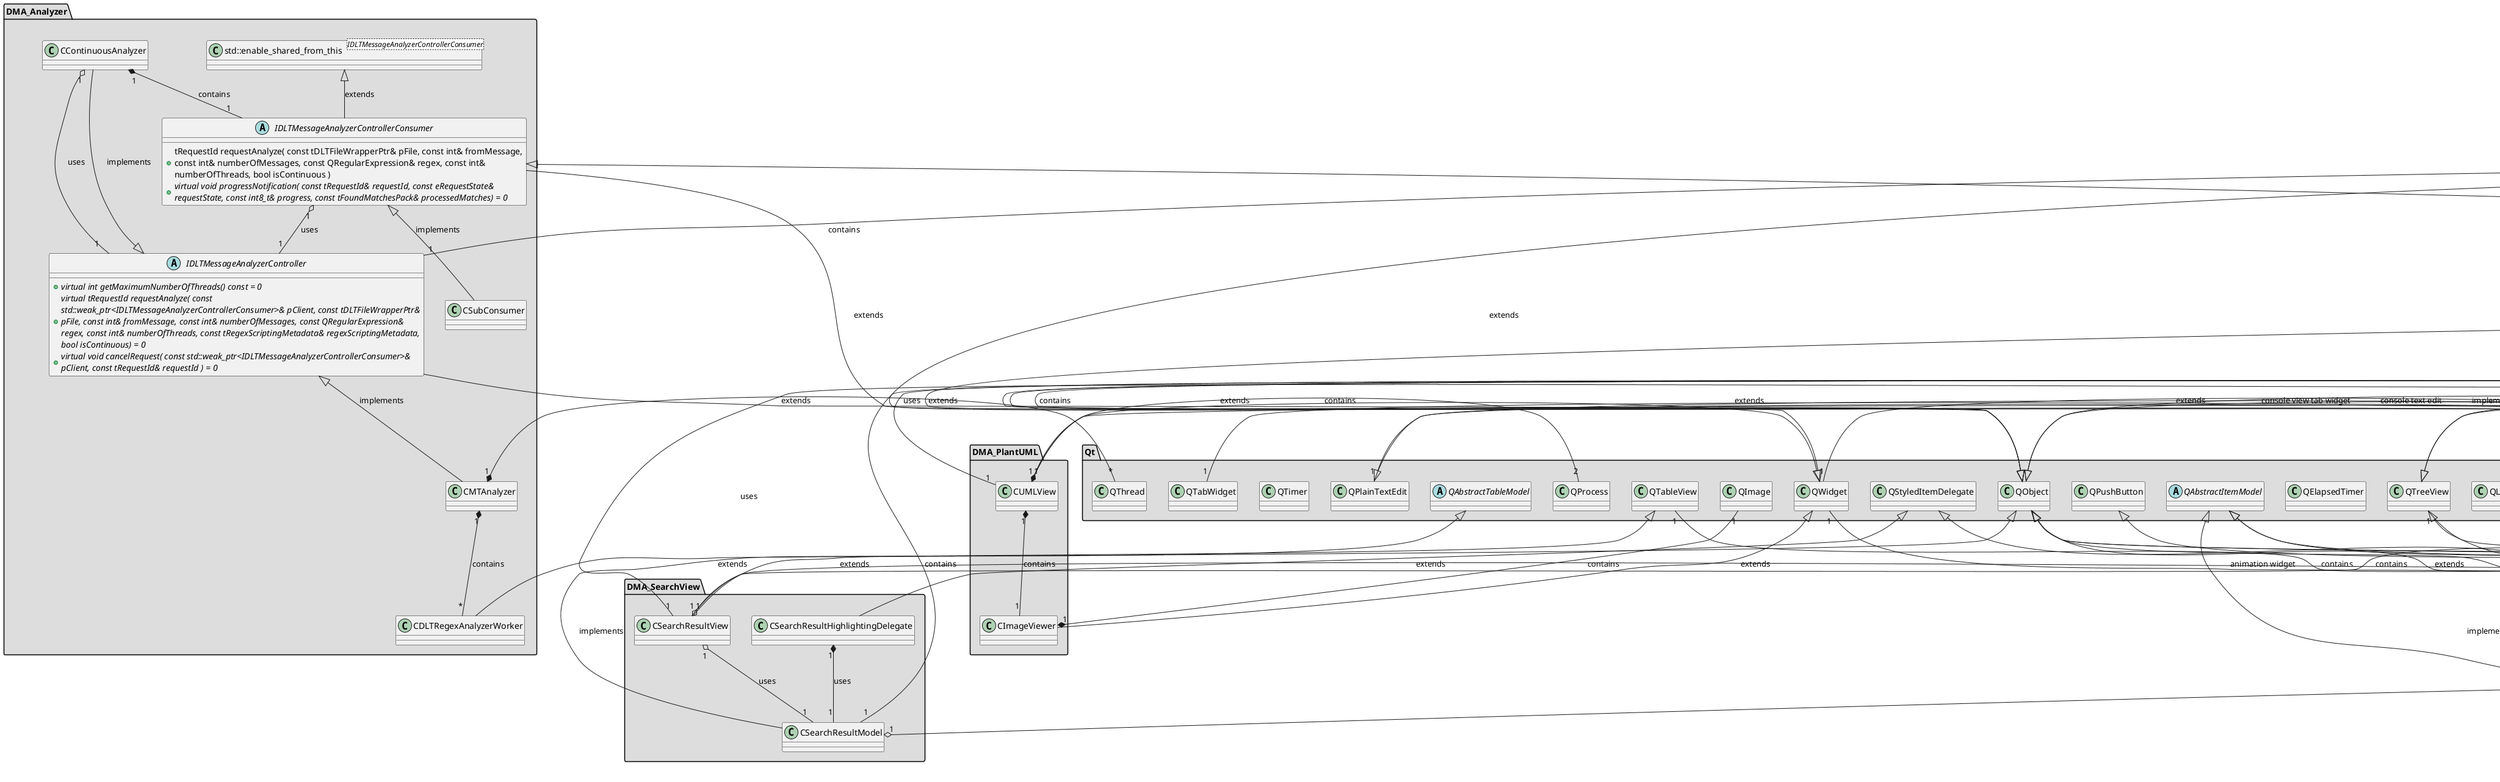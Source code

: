 
@startuml

skinparam wrapWidth 600
package "DLT" #DDDDDD
{

interface "QDLTPluginInterface"
{
}

class "QDltFile"
{
}

class "QDltMsg"
{
}

class "QDltPlugin"
{
}

interface "QDltPluginControlInterface"
{
}

class "QDltPluginManager"
{
}

interface "QDltPluginViewerInterface"
{
}

class "QFileSystemWatcher"
{
}

}

package "DMA_Analyzer" #DDDDDD
{

class "CContinuousAnalyzer"
{
}

class "CDLTRegexAnalyzerWorker"
{
}

class "CMTAnalyzer"
{
}

class "CSubConsumer"
{
}

abstract class "IDLTMessageAnalyzerController"
{
    + {abstract} virtual int getMaximumNumberOfThreads() const = 0
    + {abstract} virtual tRequestId requestAnalyze( const std::weak_ptr<IDLTMessageAnalyzerControllerConsumer>& pClient, const tDLTFileWrapperPtr& pFile, const int& fromMessage, const int& numberOfMessages, const QRegularExpression& regex, const int& numberOfThreads, const tRegexScriptingMetadata& regexScriptingMetadata, bool isContinuous) = 0
    + {abstract} virtual void cancelRequest( const std::weak_ptr<IDLTMessageAnalyzerControllerConsumer>& pClient, const tRequestId& requestId ) = 0
}

abstract class "IDLTMessageAnalyzerControllerConsumer"
{
    + tRequestId requestAnalyze( const tDLTFileWrapperPtr& pFile, const int& fromMessage, const int& numberOfMessages, const QRegularExpression& regex, const int& numberOfThreads, bool isContinuous )
    + {abstract} virtual void progressNotification( const tRequestId& requestId, const eRequestState& requestState, const int8_t& progress, const tFoundMatchesPack& processedMatches) = 0
}

class "std::enable_shared_from_this<IDLTMessageAnalyzerControllerConsumer>" as std::enable_shared_from_this_IDLTMessageAnalyzerControllerConsumer_
{
}

}

package "DMA_Common" #DDDDDD
{

class "CBGColorAnimation"
{
}

class "CRegexDirectoryMonitor"
{
}

class "CTableMemoryJumper"
{
}

class "CTreeItem"
{
}

}

package "DMA_DLTWrappers" #DDDDDD
{

class "CDLTFileWrapper"
{
}

class "CDLTMsgWrapper"
{
}

}

package "DMA_FiltersView" #DDDDDD
{

class "CFilterItemDelegate"
{
}

class "CFiltersModel"
{
}

class "CFiltersView"
{
}

}

package "DMA_GroupedView" #DDDDDD
{

class "CGroupedView"
{
}

class "CGroupedViewModel"
{
}

}

package "DMA_Log" #DDDDDD
{

class "CConsoleCtrl"<< (S,#FF7700) Singleton >>
{
}

class "CConsoleInputProcessor"
{
}

class "CConsoleView"
{
}

}

package "DMA_Logo" #DDDDDD
{

class "CLogo"
{
}

}

package "DMA_PatternsView" #DDDDDD
{

class "CPatternsModel"
{
}

class "CPatternsView"
{
}

}

package "DMA_PlantUML" #DDDDDD
{

class "CImageViewer"
{
}

class "CUMLView"
{
}

}

package "DMA_Root" #DDDDDD
{

class "CDLTMessageAnalyzer"
{
}

class "DLTMessageAnalyzerPlugin"
{
}

class "Form"
{
}

class "Ui::Form"
{
}

}

package "DMA_SearchView" #DDDDDD
{

class "CSearchResultHighlightingDelegate"
{
}

class "CSearchResultModel"
{
}

class "CSearchResultView"
{
}

}

package "DMA_Settings" #DDDDDD
{

abstract class "CSettingItem"
{
    + virtual const QString& getKey() override
    + virtual const tUpdateSettingsFileFunc& getUpdateFileFunc() override
}

class "CSettingsManager"<< (S,#FF7700) Singleton >>
{
}

abstract class "ISettingItem"
{
    + {abstract} virtual QJsonObject writeData() const = 0
    + {abstract} virtual bool readData( const QJsonValueRef& setting ) = 0
    + {abstract} virtual const QString& getKey() = 0
    + {abstract} virtual const tUpdateSettingsFileFunc& getUpdateFileFunc() = 0
    + {abstract} virtual tGeneralUpdateDataFunc getGeneralUpdateDataFunc() = 0
}

class "TSettingItem<T>" as TSettingItem_T_
{
    + virtual QJsonObject writeData() const override
    + virtual bool readData( const QJsonValueRef& setting ) override
    + virtual tGeneralUpdateDataFunc getGeneralUpdateDataFunc() override
}

}

package "Qt" #DDDDDD
{

abstract class "QAbstractItemModel"
{
}

abstract class "QAbstractTableModel"
{
}

class "QElapsedTimer"
{
}

class "QImage"
{
}

class "QLineEdit"
{
}

class "QObject"
{
}

class "QPlainTextEdit"
{
}

class "QProcess"
{
}

class "QPushButton"
{
}

class "QStyledItemDelegate"
{
}

class "QTabWidget"
{
}

class "QTableView"
{
}

class "QThread"
{
}

class "QTimer"
{
}

class "QTreeView"
{
}

class "QWidget"
{
}

}

'====================Inheritance section====================
IDLTMessageAnalyzerController <|-- CContinuousAnalyzer : implements
QObject <|-- CDLTRegexAnalyzerWorker : extends
IDLTMessageAnalyzerController <|-- CMTAnalyzer : implements
IDLTMessageAnalyzerControllerConsumer <|-- CSubConsumer : implements
QObject <|-- IDLTMessageAnalyzerController : extends
QObject <|-- IDLTMessageAnalyzerControllerConsumer : extends
std::enable_shared_from_this_IDLTMessageAnalyzerControllerConsumer_ <|-- IDLTMessageAnalyzerControllerConsumer : extends
QObject <|-- CBGColorAnimation : extends
QObject <|-- CRegexDirectoryMonitor : extends
QObject <|-- CDLTFileWrapper : extends
QStyledItemDelegate <|-- CFilterItemDelegate : extends
QAbstractItemModel <|-- CFiltersModel : implements
QTreeView <|-- CFiltersView : implements
QTreeView <|-- CGroupedView : extends
QAbstractItemModel <|-- CGroupedViewModel : implements
QObject <|-- CConsoleCtrl : extends
QObject <|-- CConsoleInputProcessor : extends
QPlainTextEdit <|-- CConsoleView : extends
QPushButton <|-- CLogo : extends
QAbstractItemModel <|-- CPatternsModel : implements
QTreeView <|-- CPatternsView : extends
QWidget <|-- CImageViewer : extends
QWidget <|-- CUMLView : extends
IDLTMessageAnalyzerControllerConsumer <|-- CDLTMessageAnalyzer : implements
QDLTPluginInterface <|-- DLTMessageAnalyzerPlugin : implements
QDltPluginControlInterface <|-- DLTMessageAnalyzerPlugin : implements
QDltPluginViewerInterface <|-- DLTMessageAnalyzerPlugin : implements
QObject <|-- DLTMessageAnalyzerPlugin : extends
QWidget <|-- Form : extends
QStyledItemDelegate <|-- CSearchResultHighlightingDelegate : extends
QAbstractTableModel <|-- CSearchResultModel : implements
QTableView <|-- CSearchResultView : extends
ISettingItem <|-- CSettingItem : partially implements
QObject <|-- CSettingsManager : extends
CSettingItem <|-- TSettingItem_T_ : extends

'====================Dependencies section====================
CContinuousAnalyzer "1" o-- "1" IDLTMessageAnalyzerController : uses
CContinuousAnalyzer "1" *-- "1" IDLTMessageAnalyzerControllerConsumer : contains
CMTAnalyzer "1" *-- "*" CDLTRegexAnalyzerWorker : contains
CMTAnalyzer "1" *-- "*" QThread : contains
IDLTMessageAnalyzerControllerConsumer "1" o-- "1" IDLTMessageAnalyzerController : uses
CBGColorAnimation "1" o-- "1" QWidget : animation widget
CRegexDirectoryMonitor "1" *-- "1" QFileSystemWatcher : contains
CTableMemoryJumper "1" o-- "1" QTableView : contains
CTreeItem "1" *-- "*" CTreeItem : contains
CDLTFileWrapper "1" *-- "*" CDLTMsgWrapper : cache
CDLTFileWrapper "1" o-- "1" QDltFile : uses
CDLTMsgWrapper "1" --> "1" QDltMsg : uses
CFilterItemDelegate "1" o-- "1" CFiltersModel : uses
CFilterItemDelegate "1" o-- "1" QCompleter : uses
CFilterItemDelegate "1" o-- "1" QTreeView : parent view
CFiltersModel "1" *-- "*" CTreeItem : contains
CFiltersView "1" *-- "1" CFilterItemDelegate : contains
CFiltersView "1" o-- "1" CFiltersModel : uses
CFiltersView "1" o-- "1" QLineEdit : regex input field
CGroupedViewModel "1" *-- "*" CTreeItem : contains
CConsoleCtrl "1" o-- "1" QPlainTextEdit : console text edit
CConsoleCtrl "1" o-- "1" QTabWidget : console view tab widget
CConsoleCtrl "1" o-- "1" QWidget : console tab
CConsoleInputProcessor "1" o-- "1" QLineEdit : console input
CPatternsModel "1" *-- "*" CTreeItem : contains
CPatternsView "1" o-- "1" CPatternsModel : uses
CPatternsView "1" *-- "1" CTreeRepresentationDelegate : contains
CPatternsView "1" o-- "1" QLineEdit : patterns search input
CImageViewer "1" *-- "1" QImage : contains
CUMLView "1" *-- "1" CImageViewer : contains
CUMLView "1" *-- "2" QProcess : contains
CDLTMessageAnalyzer "1" --> "1" CBGColorAnimation : uses
CDLTMessageAnalyzer "1" *-- "1" CConsoleInputProcessor : contains
CDLTMessageAnalyzer "1" o-- "1" CDLTFileWrapper : uses
CDLTMessageAnalyzer "1" *-- "1" CFiltersModel : contains
CDLTMessageAnalyzer "1" o-- "1" CFiltersView : uses
CDLTMessageAnalyzer "1" o-- "1" CGroupedView : uses
CDLTMessageAnalyzer "1" *-- "1" CGroupedViewModel : contains
CDLTMessageAnalyzer "1" *-- "1" CPatternsModel : contains
CDLTMessageAnalyzer "1" o-- "1" CPatternsView : uses
CDLTMessageAnalyzer "1" *-- "1" CRegexDirectoryMonitor : contains
CDLTMessageAnalyzer "1" *-- "1" CSearchResultModel : contains
CDLTMessageAnalyzer "1" o-- "1" CSearchResultView : uses
CDLTMessageAnalyzer "1" *-- "1" CTableMemoryJumper : contains
CDLTMessageAnalyzer "1" o-- "1" CUMLView : uses
CDLTMessageAnalyzer "1" o-- "many" QDltPlugin : uses
CDLTMessageAnalyzer "1" *-- "1" QDltPluginManager : contains
DLTMessageAnalyzerPlugin "1" *-- "1" CDLTFileWrapper : contains
DLTMessageAnalyzerPlugin "1" *-- "1" CDLTMessageAnalyzer : contains
DLTMessageAnalyzerPlugin "1" *-- "1" Form : contains
DLTMessageAnalyzerPlugin "1" *-- "1" IDLTMessageAnalyzerController : contains
Form "1" o-- "1" DLTMessageAnalyzerPlugin : uses
Form "1" *-- "1" Ui::Form : contains
Ui::Form "1" *-- "1" CConsoleView : contains
Ui::Form "1" *-- "1" CFiltersView : contains
Ui::Form "1" *-- "1" CGroupedView : contains
Ui::Form "1" *-- "1" CLogo : contains
Ui::Form "1" *-- "1" CPatternsView : contains
Ui::Form "1" *-- "1" CSearchResultView : contains
Ui::Form "1" *-- "1" CUMLView : contains
CSearchResultHighlightingDelegate "1" *-- "1" CSearchResultModel : uses
CSearchResultModel "1" o-- "1" CDLTFileWrapper : uses
CSearchResultView "1" o-- "1" CDLTFileWrapper : uses
CSearchResultView "1" o-- "1" CSearchResultModel : uses
CSettingsManager "1" *-- "*" TSettingItem_T_ : contains

@enduml